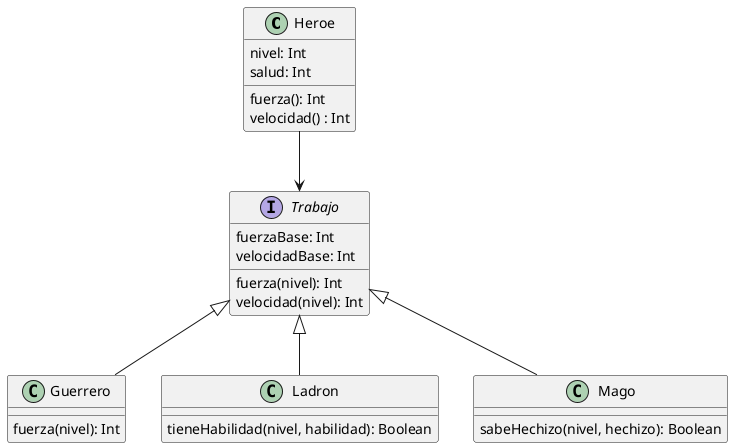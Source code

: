 @startuml

class Heroe {
  nivel: Int
  salud: Int
  fuerza(): Int
  velocidad() : Int
}

Heroe --> Trabajo

interface Trabajo {
  fuerzaBase: Int
  velocidadBase: Int
  fuerza(nivel): Int
  velocidad(nivel): Int
}

class Guerrero extends Trabajo {
  fuerza(nivel): Int
}

class Ladron extends Trabajo {
  tieneHabilidad(nivel, habilidad): Boolean
}

class Mago extends Trabajo {
  sabeHechizo(nivel, hechizo): Boolean
}

@enduml
